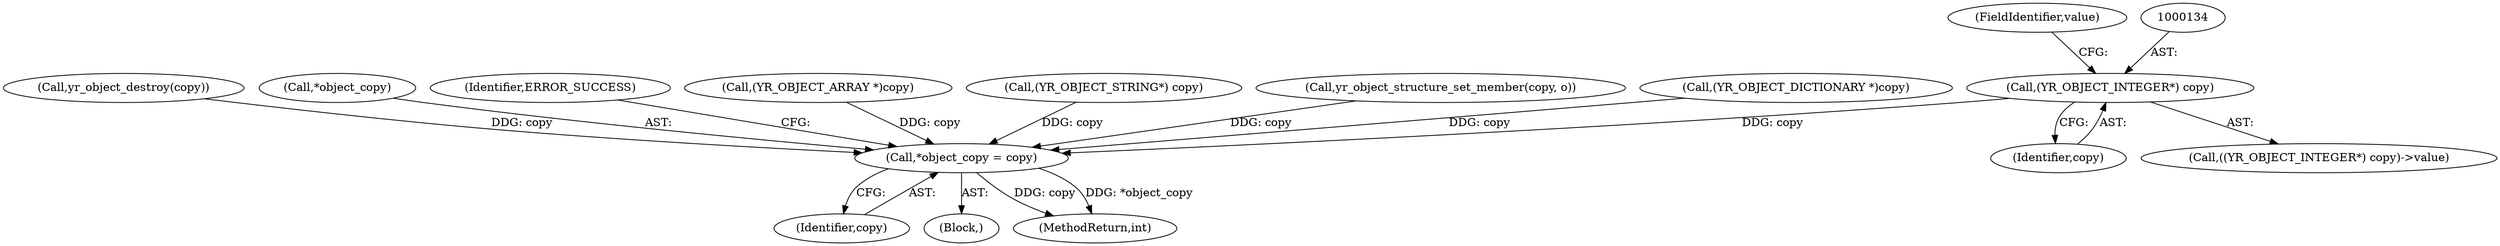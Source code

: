 digraph "1_yara_053e67e3ec81cc9268ce30eaf0d6663d8639ed1e_0@del" {
"1000133" [label="(Call,(YR_OBJECT_INTEGER*) copy)"];
"1000262" [label="(Call,*object_copy = copy)"];
"1000136" [label="(FieldIdentifier,value)"];
"1000168" [label="(Call,yr_object_destroy(copy))"];
"1000135" [label="(Identifier,copy)"];
"1000132" [label="(Call,((YR_OBJECT_INTEGER*) copy)->value)"];
"1000262" [label="(Call,*object_copy = copy)"];
"1000265" [label="(Identifier,copy)"];
"1000103" [label="(Block,)"];
"1000263" [label="(Call,*object_copy)"];
"1000267" [label="(Identifier,ERROR_SUCCESS)"];
"1000236" [label="(Call,(YR_OBJECT_ARRAY *)copy)"];
"1000142" [label="(Call,(YR_OBJECT_STRING*) copy)"];
"1000214" [label="(Call,yr_object_structure_set_member(copy, o))"];
"1000253" [label="(Call,(YR_OBJECT_DICTIONARY *)copy)"];
"1000133" [label="(Call,(YR_OBJECT_INTEGER*) copy)"];
"1000268" [label="(MethodReturn,int)"];
"1000133" -> "1000132"  [label="AST: "];
"1000133" -> "1000135"  [label="CFG: "];
"1000134" -> "1000133"  [label="AST: "];
"1000135" -> "1000133"  [label="AST: "];
"1000136" -> "1000133"  [label="CFG: "];
"1000133" -> "1000262"  [label="DDG: copy"];
"1000262" -> "1000103"  [label="AST: "];
"1000262" -> "1000265"  [label="CFG: "];
"1000263" -> "1000262"  [label="AST: "];
"1000265" -> "1000262"  [label="AST: "];
"1000267" -> "1000262"  [label="CFG: "];
"1000262" -> "1000268"  [label="DDG: copy"];
"1000262" -> "1000268"  [label="DDG: *object_copy"];
"1000168" -> "1000262"  [label="DDG: copy"];
"1000253" -> "1000262"  [label="DDG: copy"];
"1000236" -> "1000262"  [label="DDG: copy"];
"1000142" -> "1000262"  [label="DDG: copy"];
"1000214" -> "1000262"  [label="DDG: copy"];
}

